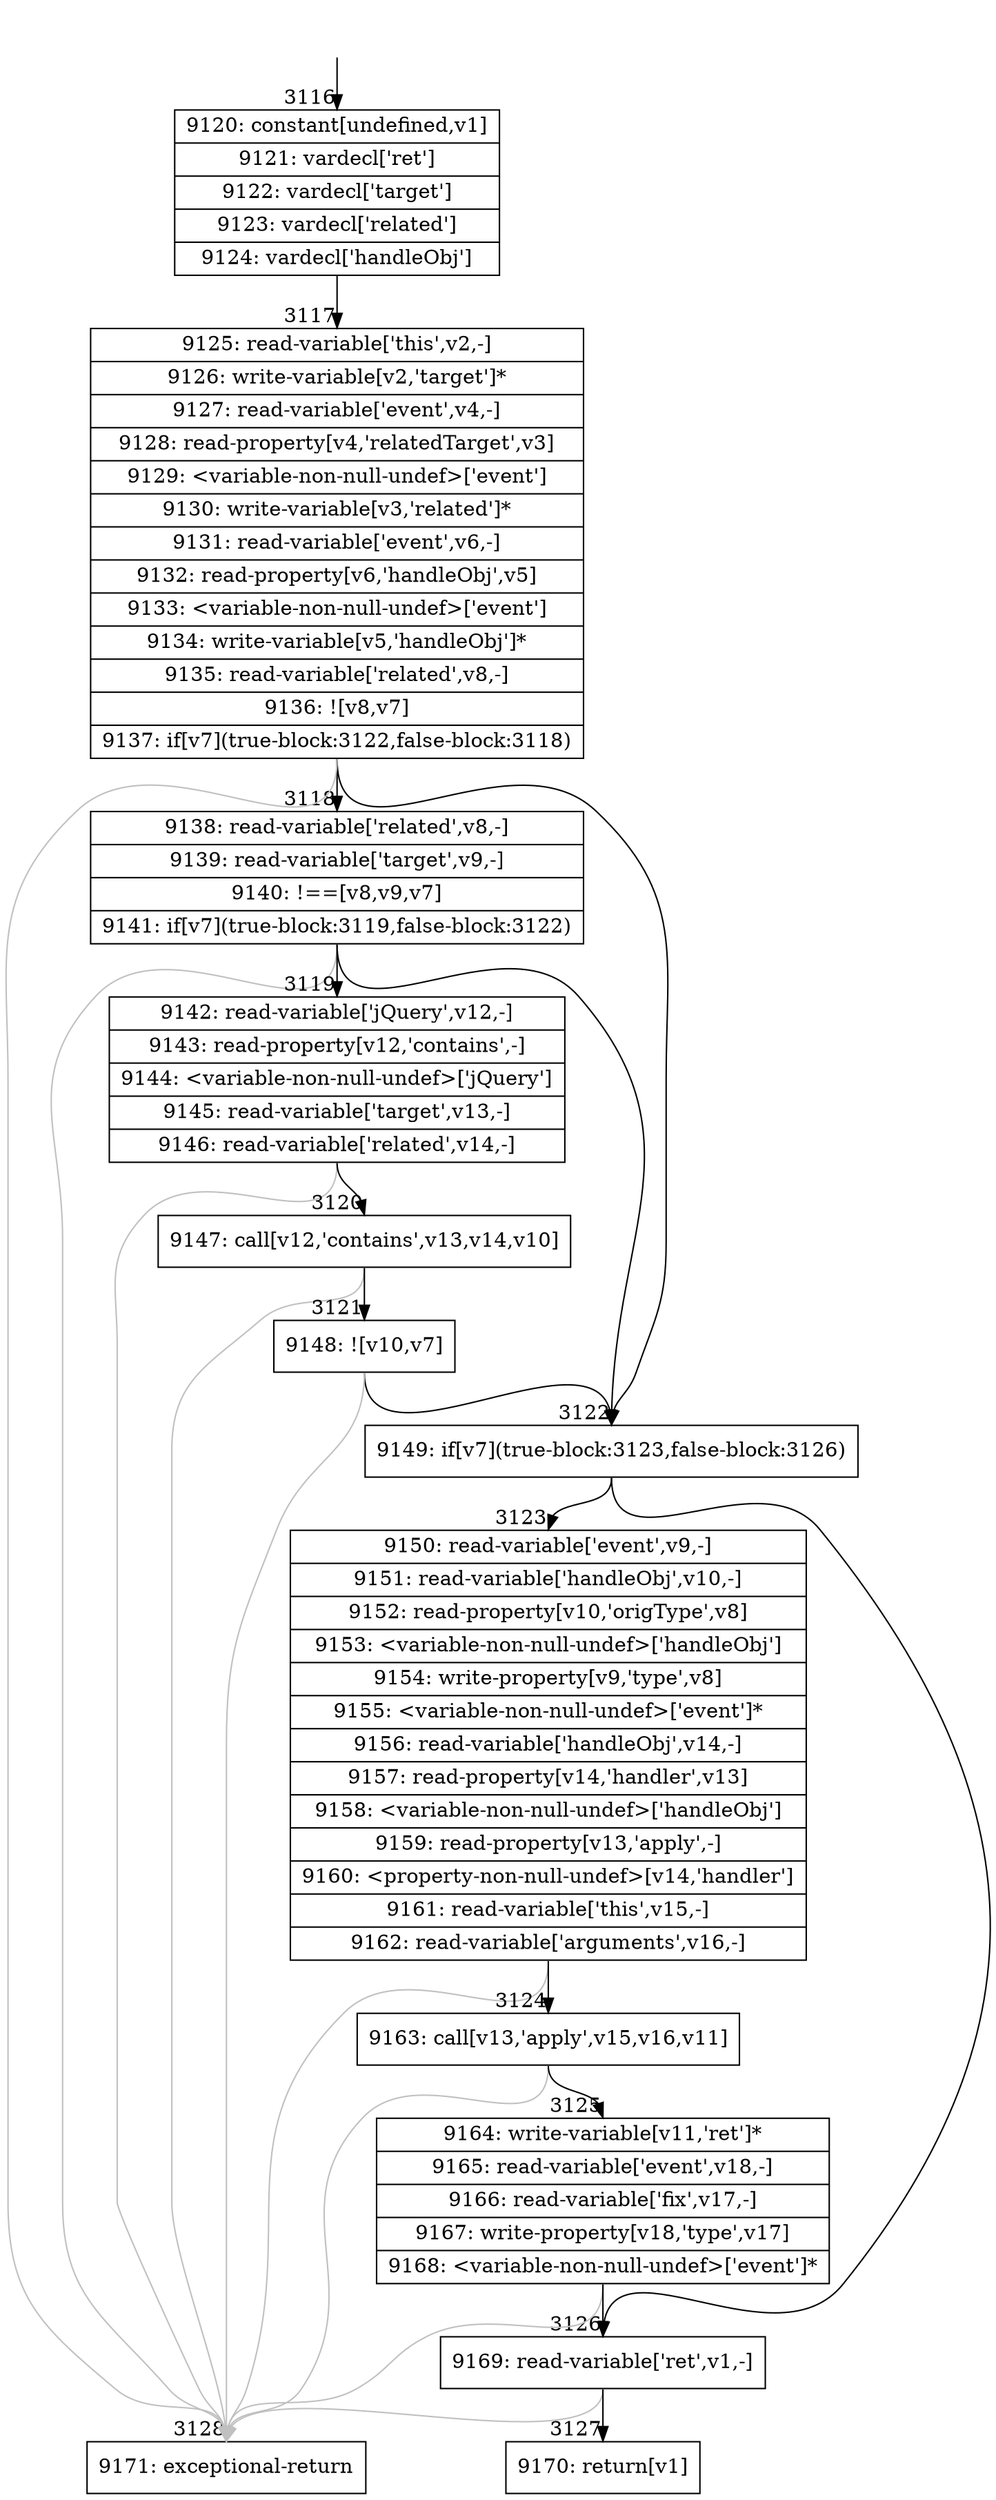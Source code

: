 digraph {
rankdir="TD"
BB_entry192[shape=none,label=""];
BB_entry192 -> BB3116 [tailport=s, headport=n, headlabel="    3116"]
BB3116 [shape=record label="{9120: constant[undefined,v1]|9121: vardecl['ret']|9122: vardecl['target']|9123: vardecl['related']|9124: vardecl['handleObj']}" ] 
BB3116 -> BB3117 [tailport=s, headport=n, headlabel="      3117"]
BB3117 [shape=record label="{9125: read-variable['this',v2,-]|9126: write-variable[v2,'target']*|9127: read-variable['event',v4,-]|9128: read-property[v4,'relatedTarget',v3]|9129: \<variable-non-null-undef\>['event']|9130: write-variable[v3,'related']*|9131: read-variable['event',v6,-]|9132: read-property[v6,'handleObj',v5]|9133: \<variable-non-null-undef\>['event']|9134: write-variable[v5,'handleObj']*|9135: read-variable['related',v8,-]|9136: ![v8,v7]|9137: if[v7](true-block:3122,false-block:3118)}" ] 
BB3117 -> BB3122 [tailport=s, headport=n, headlabel="      3122"]
BB3117 -> BB3118 [tailport=s, headport=n, headlabel="      3118"]
BB3117 -> BB3128 [tailport=s, headport=n, color=gray, headlabel="      3128"]
BB3118 [shape=record label="{9138: read-variable['related',v8,-]|9139: read-variable['target',v9,-]|9140: !==[v8,v9,v7]|9141: if[v7](true-block:3119,false-block:3122)}" ] 
BB3118 -> BB3122 [tailport=s, headport=n]
BB3118 -> BB3119 [tailport=s, headport=n, headlabel="      3119"]
BB3118 -> BB3128 [tailport=s, headport=n, color=gray]
BB3119 [shape=record label="{9142: read-variable['jQuery',v12,-]|9143: read-property[v12,'contains',-]|9144: \<variable-non-null-undef\>['jQuery']|9145: read-variable['target',v13,-]|9146: read-variable['related',v14,-]}" ] 
BB3119 -> BB3120 [tailport=s, headport=n, headlabel="      3120"]
BB3119 -> BB3128 [tailport=s, headport=n, color=gray]
BB3120 [shape=record label="{9147: call[v12,'contains',v13,v14,v10]}" ] 
BB3120 -> BB3121 [tailport=s, headport=n, headlabel="      3121"]
BB3120 -> BB3128 [tailport=s, headport=n, color=gray]
BB3121 [shape=record label="{9148: ![v10,v7]}" ] 
BB3121 -> BB3122 [tailport=s, headport=n]
BB3121 -> BB3128 [tailport=s, headport=n, color=gray]
BB3122 [shape=record label="{9149: if[v7](true-block:3123,false-block:3126)}" ] 
BB3122 -> BB3123 [tailport=s, headport=n, headlabel="      3123"]
BB3122 -> BB3126 [tailport=s, headport=n, headlabel="      3126"]
BB3123 [shape=record label="{9150: read-variable['event',v9,-]|9151: read-variable['handleObj',v10,-]|9152: read-property[v10,'origType',v8]|9153: \<variable-non-null-undef\>['handleObj']|9154: write-property[v9,'type',v8]|9155: \<variable-non-null-undef\>['event']*|9156: read-variable['handleObj',v14,-]|9157: read-property[v14,'handler',v13]|9158: \<variable-non-null-undef\>['handleObj']|9159: read-property[v13,'apply',-]|9160: \<property-non-null-undef\>[v14,'handler']|9161: read-variable['this',v15,-]|9162: read-variable['arguments',v16,-]}" ] 
BB3123 -> BB3124 [tailport=s, headport=n, headlabel="      3124"]
BB3123 -> BB3128 [tailport=s, headport=n, color=gray]
BB3124 [shape=record label="{9163: call[v13,'apply',v15,v16,v11]}" ] 
BB3124 -> BB3125 [tailport=s, headport=n, headlabel="      3125"]
BB3124 -> BB3128 [tailport=s, headport=n, color=gray]
BB3125 [shape=record label="{9164: write-variable[v11,'ret']*|9165: read-variable['event',v18,-]|9166: read-variable['fix',v17,-]|9167: write-property[v18,'type',v17]|9168: \<variable-non-null-undef\>['event']*}" ] 
BB3125 -> BB3126 [tailport=s, headport=n]
BB3125 -> BB3128 [tailport=s, headport=n, color=gray]
BB3126 [shape=record label="{9169: read-variable['ret',v1,-]}" ] 
BB3126 -> BB3127 [tailport=s, headport=n, headlabel="      3127"]
BB3126 -> BB3128 [tailport=s, headport=n, color=gray]
BB3127 [shape=record label="{9170: return[v1]}" ] 
BB3128 [shape=record label="{9171: exceptional-return}" ] 
}
